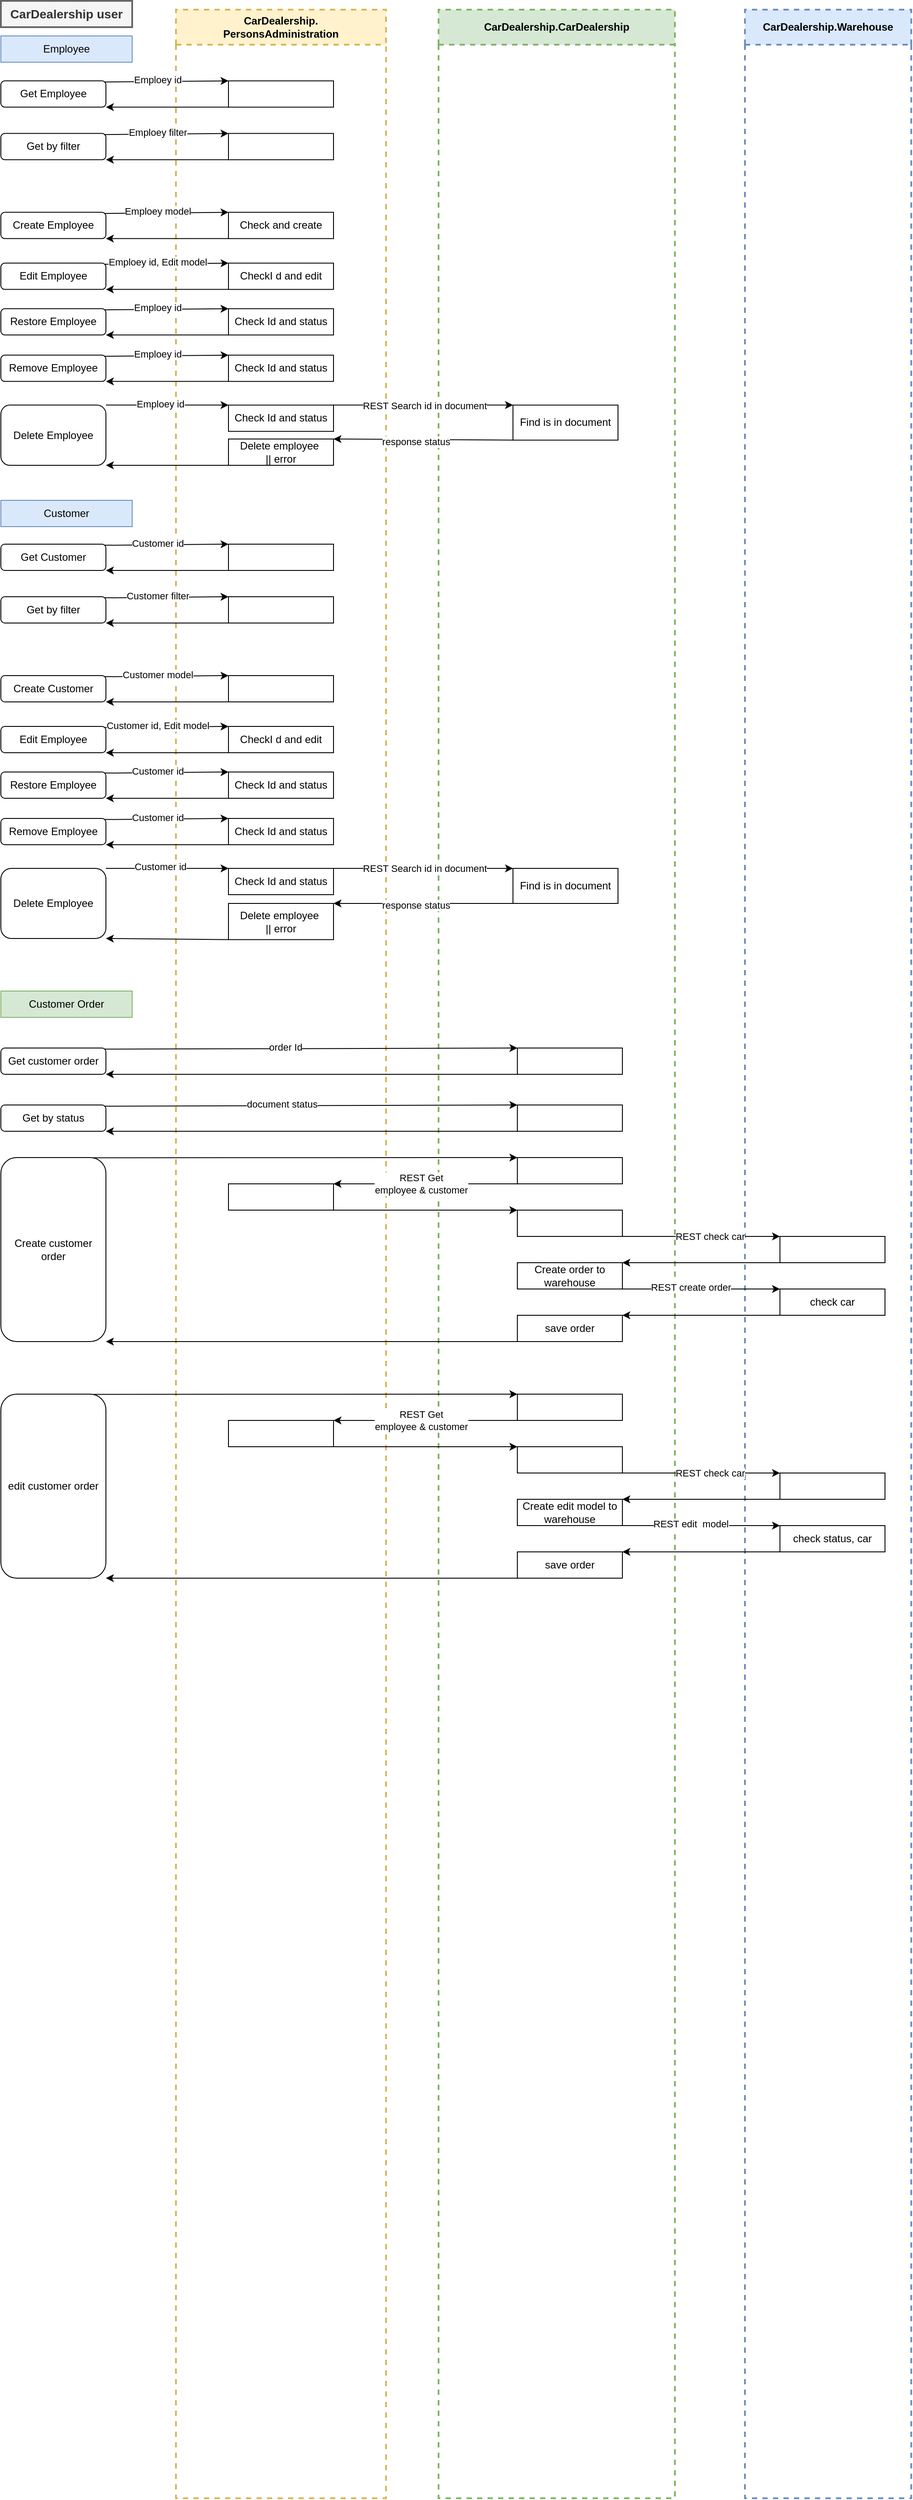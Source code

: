<mxfile version="21.6.5" type="device">
  <diagram name="Сторінка-1" id="L1LJ3Xz__yvtlqMjZck5">
    <mxGraphModel dx="1219" dy="722" grid="1" gridSize="10" guides="1" tooltips="1" connect="1" arrows="1" fold="1" page="1" pageScale="1" pageWidth="1169" pageHeight="827" math="0" shadow="0">
      <root>
        <mxCell id="0" />
        <mxCell id="1" parent="0" />
        <mxCell id="9Vv_cwGRtVyxHVXITMpo-1" value="CarDealership.&lt;div&gt;PersonsAdministration&lt;/div&gt;" style="swimlane;whiteSpace=wrap;html=1;dashed=1;fillColor=#fff2cc;strokeColor=#d6b656;strokeWidth=2;startSize=40;" parent="1" vertex="1">
          <mxGeometry x="280" y="40" width="240" height="2840" as="geometry" />
        </mxCell>
        <mxCell id="9Vv_cwGRtVyxHVXITMpo-8" style="rounded=0;orthogonalLoop=1;jettySize=auto;html=1;entryX=0;entryY=0;entryDx=0;entryDy=0;exitX=0.955;exitY=0.043;exitDx=0;exitDy=0;exitPerimeter=0;" parent="9Vv_cwGRtVyxHVXITMpo-1" source="6AtSezz89HY-rOXio-6f-1" target="9Vv_cwGRtVyxHVXITMpo-7" edge="1">
          <mxGeometry relative="1" as="geometry">
            <mxPoint x="-60" y="241.28" as="sourcePoint" />
            <mxPoint x="80" y="241.28" as="targetPoint" />
          </mxGeometry>
        </mxCell>
        <mxCell id="9Vv_cwGRtVyxHVXITMpo-9" value="Emploey model" style="edgeLabel;html=1;align=center;verticalAlign=middle;resizable=0;points=[];" parent="9Vv_cwGRtVyxHVXITMpo-8" vertex="1" connectable="0">
          <mxGeometry x="-0.114" y="2" relative="1" as="geometry">
            <mxPoint as="offset" />
          </mxGeometry>
        </mxCell>
        <mxCell id="6AtSezz89HY-rOXio-6f-1" value="Create Employee" style="rounded=1;whiteSpace=wrap;html=1;" parent="9Vv_cwGRtVyxHVXITMpo-1" vertex="1">
          <mxGeometry x="-200" y="231.28" width="120" height="30" as="geometry" />
        </mxCell>
        <mxCell id="9Vv_cwGRtVyxHVXITMpo-14" style="rounded=0;orthogonalLoop=1;jettySize=auto;html=1;exitX=0;exitY=1;exitDx=0;exitDy=0;entryX=1;entryY=1;entryDx=0;entryDy=0;" parent="9Vv_cwGRtVyxHVXITMpo-1" source="9Vv_cwGRtVyxHVXITMpo-7" target="6AtSezz89HY-rOXio-6f-1" edge="1">
          <mxGeometry relative="1" as="geometry" />
        </mxCell>
        <mxCell id="9Vv_cwGRtVyxHVXITMpo-16" style="rounded=0;orthogonalLoop=1;jettySize=auto;html=1;entryX=0;entryY=0;entryDx=0;entryDy=0;exitX=0.955;exitY=0.043;exitDx=0;exitDy=0;exitPerimeter=0;" parent="9Vv_cwGRtVyxHVXITMpo-1" source="9Vv_cwGRtVyxHVXITMpo-18" target="9Vv_cwGRtVyxHVXITMpo-19" edge="1">
          <mxGeometry relative="1" as="geometry">
            <mxPoint x="-60" y="299.28" as="sourcePoint" />
            <mxPoint x="80" y="299.28" as="targetPoint" />
          </mxGeometry>
        </mxCell>
        <mxCell id="9Vv_cwGRtVyxHVXITMpo-17" value="Emploey id, Edit model" style="edgeLabel;html=1;align=center;verticalAlign=middle;resizable=0;points=[];" parent="9Vv_cwGRtVyxHVXITMpo-16" vertex="1" connectable="0">
          <mxGeometry x="-0.114" y="2" relative="1" as="geometry">
            <mxPoint as="offset" />
          </mxGeometry>
        </mxCell>
        <mxCell id="9Vv_cwGRtVyxHVXITMpo-18" value="Edit Employee" style="rounded=1;whiteSpace=wrap;html=1;" parent="9Vv_cwGRtVyxHVXITMpo-1" vertex="1">
          <mxGeometry x="-200" y="289.28" width="120" height="30" as="geometry" />
        </mxCell>
        <mxCell id="9Vv_cwGRtVyxHVXITMpo-20" style="rounded=0;orthogonalLoop=1;jettySize=auto;html=1;exitX=0;exitY=1;exitDx=0;exitDy=0;entryX=1;entryY=1;entryDx=0;entryDy=0;" parent="9Vv_cwGRtVyxHVXITMpo-1" source="9Vv_cwGRtVyxHVXITMpo-19" target="9Vv_cwGRtVyxHVXITMpo-18" edge="1">
          <mxGeometry relative="1" as="geometry" />
        </mxCell>
        <mxCell id="9Vv_cwGRtVyxHVXITMpo-7" value="Check and create" style="rounded=0;whiteSpace=wrap;html=1;" parent="9Vv_cwGRtVyxHVXITMpo-1" vertex="1">
          <mxGeometry x="60" y="231.28" width="120" height="30" as="geometry" />
        </mxCell>
        <mxCell id="9Vv_cwGRtVyxHVXITMpo-19" value="CheckI d and edit" style="rounded=0;whiteSpace=wrap;html=1;" parent="9Vv_cwGRtVyxHVXITMpo-1" vertex="1">
          <mxGeometry x="60" y="289.28" width="120" height="30" as="geometry" />
        </mxCell>
        <mxCell id="9Vv_cwGRtVyxHVXITMpo-62" value="Delete employee&amp;nbsp;&lt;div&gt;|| error&lt;/div&gt;" style="rounded=0;whiteSpace=wrap;html=1;" parent="9Vv_cwGRtVyxHVXITMpo-1" vertex="1">
          <mxGeometry x="60" y="490" width="120" height="30" as="geometry" />
        </mxCell>
        <mxCell id="9Vv_cwGRtVyxHVXITMpo-31" value="" style="rounded=0;whiteSpace=wrap;html=1;" parent="9Vv_cwGRtVyxHVXITMpo-1" vertex="1">
          <mxGeometry x="60" y="81.28" width="120" height="30" as="geometry" />
        </mxCell>
        <mxCell id="9Vv_cwGRtVyxHVXITMpo-37" value="" style="rounded=0;whiteSpace=wrap;html=1;" parent="9Vv_cwGRtVyxHVXITMpo-1" vertex="1">
          <mxGeometry x="60" y="141.28" width="120" height="30" as="geometry" />
        </mxCell>
        <mxCell id="9Vv_cwGRtVyxHVXITMpo-43" value="Check Id and status" style="rounded=0;whiteSpace=wrap;html=1;" parent="9Vv_cwGRtVyxHVXITMpo-1" vertex="1">
          <mxGeometry x="60" y="341.28" width="120" height="30" as="geometry" />
        </mxCell>
        <mxCell id="9Vv_cwGRtVyxHVXITMpo-49" value="Check Id and status" style="rounded=0;whiteSpace=wrap;html=1;" parent="9Vv_cwGRtVyxHVXITMpo-1" vertex="1">
          <mxGeometry x="60" y="394.28" width="120" height="30" as="geometry" />
        </mxCell>
        <mxCell id="9Vv_cwGRtVyxHVXITMpo-55" value="Check Id and status" style="rounded=0;whiteSpace=wrap;html=1;" parent="9Vv_cwGRtVyxHVXITMpo-1" vertex="1">
          <mxGeometry x="60" y="451.28" width="120" height="30" as="geometry" />
        </mxCell>
        <mxCell id="2nJLoESrrKoE5sK8mSlh-21" value="Delete employee&amp;nbsp;&lt;div&gt;|| error&lt;/div&gt;" style="rounded=0;whiteSpace=wrap;html=1;" vertex="1" parent="9Vv_cwGRtVyxHVXITMpo-1">
          <mxGeometry x="60" y="1020" width="120" height="41.28" as="geometry" />
        </mxCell>
        <mxCell id="2nJLoESrrKoE5sK8mSlh-72" value="" style="rounded=0;whiteSpace=wrap;html=1;" vertex="1" parent="9Vv_cwGRtVyxHVXITMpo-1">
          <mxGeometry x="60" y="1340" width="120" height="30" as="geometry" />
        </mxCell>
        <mxCell id="9Vv_cwGRtVyxHVXITMpo-4" value="CarDealership user" style="text;html=1;align=center;verticalAlign=middle;whiteSpace=wrap;rounded=0;fillColor=#f5f5f5;strokeColor=#666666;fontColor=#333333;strokeWidth=2;fontSize=14;fontStyle=1" parent="1" vertex="1">
          <mxGeometry x="80" y="30" width="150" height="30" as="geometry" />
        </mxCell>
        <mxCell id="9Vv_cwGRtVyxHVXITMpo-10" value="CarDealership.CarDealership" style="swimlane;whiteSpace=wrap;html=1;dashed=1;fillColor=#d5e8d4;strokeColor=#82b366;strokeWidth=2;startSize=40;" parent="1" vertex="1">
          <mxGeometry x="580" y="40" width="270" height="2840" as="geometry" />
        </mxCell>
        <mxCell id="9Vv_cwGRtVyxHVXITMpo-57" value="Find is in document" style="rounded=0;whiteSpace=wrap;html=1;" parent="9Vv_cwGRtVyxHVXITMpo-10" vertex="1">
          <mxGeometry x="85" y="451.28" width="120" height="40" as="geometry" />
        </mxCell>
        <mxCell id="2nJLoESrrKoE5sK8mSlh-61" value="" style="rounded=0;whiteSpace=wrap;html=1;" vertex="1" parent="9Vv_cwGRtVyxHVXITMpo-10">
          <mxGeometry x="90" y="1185" width="120" height="30" as="geometry" />
        </mxCell>
        <mxCell id="2nJLoESrrKoE5sK8mSlh-75" value="" style="rounded=0;whiteSpace=wrap;html=1;" vertex="1" parent="9Vv_cwGRtVyxHVXITMpo-10">
          <mxGeometry x="90" y="1370" width="120" height="30" as="geometry" />
        </mxCell>
        <mxCell id="2nJLoESrrKoE5sK8mSlh-80" value="Create order to warehouse" style="rounded=0;whiteSpace=wrap;html=1;" vertex="1" parent="9Vv_cwGRtVyxHVXITMpo-10">
          <mxGeometry x="90" y="1430" width="120" height="30" as="geometry" />
        </mxCell>
        <mxCell id="2nJLoESrrKoE5sK8mSlh-84" value="save order" style="rounded=0;whiteSpace=wrap;html=1;" vertex="1" parent="9Vv_cwGRtVyxHVXITMpo-10">
          <mxGeometry x="90" y="1490" width="120" height="30" as="geometry" />
        </mxCell>
        <mxCell id="9Vv_cwGRtVyxHVXITMpo-12" value="CarDealership.Warehouse" style="swimlane;whiteSpace=wrap;html=1;dashed=1;fillColor=#dae8fc;strokeColor=#6c8ebf;strokeWidth=2;startSize=40;" parent="1" vertex="1">
          <mxGeometry x="930" y="40" width="190" height="2840" as="geometry" />
        </mxCell>
        <mxCell id="2nJLoESrrKoE5sK8mSlh-77" value="" style="rounded=0;whiteSpace=wrap;html=1;" vertex="1" parent="9Vv_cwGRtVyxHVXITMpo-12">
          <mxGeometry x="40" y="1400" width="120" height="30" as="geometry" />
        </mxCell>
        <mxCell id="2nJLoESrrKoE5sK8mSlh-83" value="check car" style="rounded=0;whiteSpace=wrap;html=1;" vertex="1" parent="9Vv_cwGRtVyxHVXITMpo-12">
          <mxGeometry x="40" y="1460" width="120" height="30" as="geometry" />
        </mxCell>
        <mxCell id="9Vv_cwGRtVyxHVXITMpo-28" style="rounded=0;orthogonalLoop=1;jettySize=auto;html=1;entryX=0;entryY=0;entryDx=0;entryDy=0;exitX=0.955;exitY=0.043;exitDx=0;exitDy=0;exitPerimeter=0;" parent="1" source="9Vv_cwGRtVyxHVXITMpo-30" target="9Vv_cwGRtVyxHVXITMpo-31" edge="1">
          <mxGeometry relative="1" as="geometry">
            <mxPoint x="220" y="131.28" as="sourcePoint" />
            <mxPoint x="360" y="131.28" as="targetPoint" />
          </mxGeometry>
        </mxCell>
        <mxCell id="9Vv_cwGRtVyxHVXITMpo-29" value="Emploey id" style="edgeLabel;html=1;align=center;verticalAlign=middle;resizable=0;points=[];" parent="9Vv_cwGRtVyxHVXITMpo-28" vertex="1" connectable="0">
          <mxGeometry x="-0.114" y="2" relative="1" as="geometry">
            <mxPoint as="offset" />
          </mxGeometry>
        </mxCell>
        <mxCell id="9Vv_cwGRtVyxHVXITMpo-30" value="Get Employee" style="rounded=1;whiteSpace=wrap;html=1;" parent="1" vertex="1">
          <mxGeometry x="80" y="121.28" width="120" height="30" as="geometry" />
        </mxCell>
        <mxCell id="9Vv_cwGRtVyxHVXITMpo-32" style="rounded=0;orthogonalLoop=1;jettySize=auto;html=1;exitX=0;exitY=1;exitDx=0;exitDy=0;entryX=1;entryY=1;entryDx=0;entryDy=0;" parent="1" source="9Vv_cwGRtVyxHVXITMpo-31" target="9Vv_cwGRtVyxHVXITMpo-30" edge="1">
          <mxGeometry relative="1" as="geometry" />
        </mxCell>
        <mxCell id="9Vv_cwGRtVyxHVXITMpo-34" style="rounded=0;orthogonalLoop=1;jettySize=auto;html=1;entryX=0;entryY=0;entryDx=0;entryDy=0;exitX=0.955;exitY=0.043;exitDx=0;exitDy=0;exitPerimeter=0;" parent="1" source="9Vv_cwGRtVyxHVXITMpo-36" target="9Vv_cwGRtVyxHVXITMpo-37" edge="1">
          <mxGeometry relative="1" as="geometry">
            <mxPoint x="220" y="191.28" as="sourcePoint" />
            <mxPoint x="360" y="191.28" as="targetPoint" />
          </mxGeometry>
        </mxCell>
        <mxCell id="9Vv_cwGRtVyxHVXITMpo-35" value="Emploey filter" style="edgeLabel;html=1;align=center;verticalAlign=middle;resizable=0;points=[];" parent="9Vv_cwGRtVyxHVXITMpo-34" vertex="1" connectable="0">
          <mxGeometry x="-0.114" y="2" relative="1" as="geometry">
            <mxPoint as="offset" />
          </mxGeometry>
        </mxCell>
        <mxCell id="9Vv_cwGRtVyxHVXITMpo-36" value="Get by filter" style="rounded=1;whiteSpace=wrap;html=1;" parent="1" vertex="1">
          <mxGeometry x="80" y="181.28" width="120" height="30" as="geometry" />
        </mxCell>
        <mxCell id="9Vv_cwGRtVyxHVXITMpo-38" style="rounded=0;orthogonalLoop=1;jettySize=auto;html=1;exitX=0;exitY=1;exitDx=0;exitDy=0;entryX=1;entryY=1;entryDx=0;entryDy=0;" parent="1" source="9Vv_cwGRtVyxHVXITMpo-37" target="9Vv_cwGRtVyxHVXITMpo-36" edge="1">
          <mxGeometry relative="1" as="geometry" />
        </mxCell>
        <mxCell id="9Vv_cwGRtVyxHVXITMpo-40" style="rounded=0;orthogonalLoop=1;jettySize=auto;html=1;entryX=0;entryY=0;entryDx=0;entryDy=0;exitX=0.955;exitY=0.043;exitDx=0;exitDy=0;exitPerimeter=0;" parent="1" source="9Vv_cwGRtVyxHVXITMpo-42" target="9Vv_cwGRtVyxHVXITMpo-43" edge="1">
          <mxGeometry relative="1" as="geometry">
            <mxPoint x="220" y="391.28" as="sourcePoint" />
            <mxPoint x="360" y="391.28" as="targetPoint" />
          </mxGeometry>
        </mxCell>
        <mxCell id="9Vv_cwGRtVyxHVXITMpo-41" value="Emploey id" style="edgeLabel;html=1;align=center;verticalAlign=middle;resizable=0;points=[];" parent="9Vv_cwGRtVyxHVXITMpo-40" vertex="1" connectable="0">
          <mxGeometry x="-0.114" y="2" relative="1" as="geometry">
            <mxPoint as="offset" />
          </mxGeometry>
        </mxCell>
        <mxCell id="9Vv_cwGRtVyxHVXITMpo-42" value="Restore Employee" style="rounded=1;whiteSpace=wrap;html=1;" parent="1" vertex="1">
          <mxGeometry x="80" y="381.28" width="120" height="30" as="geometry" />
        </mxCell>
        <mxCell id="9Vv_cwGRtVyxHVXITMpo-44" style="rounded=0;orthogonalLoop=1;jettySize=auto;html=1;exitX=0;exitY=1;exitDx=0;exitDy=0;entryX=1;entryY=1;entryDx=0;entryDy=0;" parent="1" source="9Vv_cwGRtVyxHVXITMpo-43" target="9Vv_cwGRtVyxHVXITMpo-42" edge="1">
          <mxGeometry relative="1" as="geometry" />
        </mxCell>
        <mxCell id="9Vv_cwGRtVyxHVXITMpo-46" style="rounded=0;orthogonalLoop=1;jettySize=auto;html=1;entryX=0;entryY=0;entryDx=0;entryDy=0;exitX=0.955;exitY=0.043;exitDx=0;exitDy=0;exitPerimeter=0;" parent="1" source="9Vv_cwGRtVyxHVXITMpo-48" target="9Vv_cwGRtVyxHVXITMpo-49" edge="1">
          <mxGeometry relative="1" as="geometry">
            <mxPoint x="220" y="444.28" as="sourcePoint" />
            <mxPoint x="360" y="444.28" as="targetPoint" />
          </mxGeometry>
        </mxCell>
        <mxCell id="9Vv_cwGRtVyxHVXITMpo-47" value="Emploey id" style="edgeLabel;html=1;align=center;verticalAlign=middle;resizable=0;points=[];" parent="9Vv_cwGRtVyxHVXITMpo-46" vertex="1" connectable="0">
          <mxGeometry x="-0.114" y="2" relative="1" as="geometry">
            <mxPoint as="offset" />
          </mxGeometry>
        </mxCell>
        <mxCell id="9Vv_cwGRtVyxHVXITMpo-48" value="Remove Employee" style="rounded=1;whiteSpace=wrap;html=1;" parent="1" vertex="1">
          <mxGeometry x="80" y="434.28" width="120" height="30" as="geometry" />
        </mxCell>
        <mxCell id="9Vv_cwGRtVyxHVXITMpo-50" style="rounded=0;orthogonalLoop=1;jettySize=auto;html=1;exitX=0;exitY=1;exitDx=0;exitDy=0;entryX=1;entryY=1;entryDx=0;entryDy=0;" parent="1" source="9Vv_cwGRtVyxHVXITMpo-49" target="9Vv_cwGRtVyxHVXITMpo-48" edge="1">
          <mxGeometry relative="1" as="geometry" />
        </mxCell>
        <mxCell id="9Vv_cwGRtVyxHVXITMpo-52" style="rounded=0;orthogonalLoop=1;jettySize=auto;html=1;entryX=0;entryY=0;entryDx=0;entryDy=0;exitX=1;exitY=0;exitDx=0;exitDy=0;" parent="1" source="9Vv_cwGRtVyxHVXITMpo-54" target="9Vv_cwGRtVyxHVXITMpo-55" edge="1">
          <mxGeometry relative="1" as="geometry">
            <mxPoint x="214.6" y="494.29" as="sourcePoint" />
            <mxPoint x="360" y="501.28" as="targetPoint" />
          </mxGeometry>
        </mxCell>
        <mxCell id="9Vv_cwGRtVyxHVXITMpo-53" value="Emploey id" style="edgeLabel;html=1;align=center;verticalAlign=middle;resizable=0;points=[];" parent="9Vv_cwGRtVyxHVXITMpo-52" vertex="1" connectable="0">
          <mxGeometry x="-0.114" y="2" relative="1" as="geometry">
            <mxPoint as="offset" />
          </mxGeometry>
        </mxCell>
        <mxCell id="9Vv_cwGRtVyxHVXITMpo-54" value="Delete Employee" style="rounded=1;whiteSpace=wrap;html=1;" parent="1" vertex="1">
          <mxGeometry x="80" y="491.28" width="120" height="68.72" as="geometry" />
        </mxCell>
        <mxCell id="9Vv_cwGRtVyxHVXITMpo-58" style="rounded=0;orthogonalLoop=1;jettySize=auto;html=1;exitX=1;exitY=0;exitDx=0;exitDy=0;entryX=0;entryY=0;entryDx=0;entryDy=0;" parent="1" source="9Vv_cwGRtVyxHVXITMpo-55" target="9Vv_cwGRtVyxHVXITMpo-57" edge="1">
          <mxGeometry relative="1" as="geometry" />
        </mxCell>
        <mxCell id="9Vv_cwGRtVyxHVXITMpo-59" value="REST Search id in document" style="edgeLabel;html=1;align=center;verticalAlign=middle;resizable=0;points=[];" parent="9Vv_cwGRtVyxHVXITMpo-58" vertex="1" connectable="0">
          <mxGeometry x="0.015" relative="1" as="geometry">
            <mxPoint as="offset" />
          </mxGeometry>
        </mxCell>
        <mxCell id="9Vv_cwGRtVyxHVXITMpo-63" style="rounded=0;orthogonalLoop=1;jettySize=auto;html=1;exitX=0;exitY=1;exitDx=0;exitDy=0;entryX=1;entryY=0;entryDx=0;entryDy=0;" parent="1" source="9Vv_cwGRtVyxHVXITMpo-57" target="9Vv_cwGRtVyxHVXITMpo-62" edge="1">
          <mxGeometry relative="1" as="geometry">
            <mxPoint x="477" y="531.28" as="targetPoint" />
          </mxGeometry>
        </mxCell>
        <mxCell id="9Vv_cwGRtVyxHVXITMpo-65" value="response status" style="edgeLabel;html=1;align=center;verticalAlign=middle;resizable=0;points=[];" parent="9Vv_cwGRtVyxHVXITMpo-63" vertex="1" connectable="0">
          <mxGeometry x="0.084" y="2" relative="1" as="geometry">
            <mxPoint as="offset" />
          </mxGeometry>
        </mxCell>
        <mxCell id="9Vv_cwGRtVyxHVXITMpo-64" style="rounded=0;orthogonalLoop=1;jettySize=auto;html=1;exitX=0;exitY=1;exitDx=0;exitDy=0;entryX=1;entryY=1;entryDx=0;entryDy=0;" parent="1" source="9Vv_cwGRtVyxHVXITMpo-62" target="9Vv_cwGRtVyxHVXITMpo-54" edge="1">
          <mxGeometry relative="1" as="geometry" />
        </mxCell>
        <mxCell id="2nJLoESrrKoE5sK8mSlh-2" value="Employee" style="text;html=1;strokeColor=#6c8ebf;fillColor=#dae8fc;align=center;verticalAlign=middle;whiteSpace=wrap;rounded=0;" vertex="1" parent="1">
          <mxGeometry x="80" y="70" width="150" height="30" as="geometry" />
        </mxCell>
        <mxCell id="2nJLoESrrKoE5sK8mSlh-3" value="Customer" style="text;html=1;strokeColor=#6c8ebf;fillColor=#dae8fc;align=center;verticalAlign=middle;whiteSpace=wrap;rounded=0;" vertex="1" parent="1">
          <mxGeometry x="80" y="600" width="150" height="30" as="geometry" />
        </mxCell>
        <mxCell id="2nJLoESrrKoE5sK8mSlh-9" style="rounded=0;orthogonalLoop=1;jettySize=auto;html=1;entryX=0;entryY=0;entryDx=0;entryDy=0;exitX=0.955;exitY=0.043;exitDx=0;exitDy=0;exitPerimeter=0;" edge="1" parent="1" source="2nJLoESrrKoE5sK8mSlh-11" target="2nJLoESrrKoE5sK8mSlh-19">
          <mxGeometry relative="1" as="geometry">
            <mxPoint x="220" y="810" as="sourcePoint" />
            <mxPoint x="360" y="810" as="targetPoint" />
          </mxGeometry>
        </mxCell>
        <mxCell id="2nJLoESrrKoE5sK8mSlh-10" value="Customer model" style="edgeLabel;html=1;align=center;verticalAlign=middle;resizable=0;points=[];" vertex="1" connectable="0" parent="2nJLoESrrKoE5sK8mSlh-9">
          <mxGeometry x="-0.114" y="2" relative="1" as="geometry">
            <mxPoint as="offset" />
          </mxGeometry>
        </mxCell>
        <mxCell id="2nJLoESrrKoE5sK8mSlh-11" value="Create Customer" style="rounded=1;whiteSpace=wrap;html=1;" vertex="1" parent="1">
          <mxGeometry x="80" y="800" width="120" height="30" as="geometry" />
        </mxCell>
        <mxCell id="2nJLoESrrKoE5sK8mSlh-12" style="rounded=0;orthogonalLoop=1;jettySize=auto;html=1;exitX=0;exitY=1;exitDx=0;exitDy=0;entryX=1;entryY=1;entryDx=0;entryDy=0;" edge="1" parent="1" source="2nJLoESrrKoE5sK8mSlh-19" target="2nJLoESrrKoE5sK8mSlh-11">
          <mxGeometry relative="1" as="geometry" />
        </mxCell>
        <mxCell id="2nJLoESrrKoE5sK8mSlh-14" style="rounded=0;orthogonalLoop=1;jettySize=auto;html=1;entryX=0;entryY=0;entryDx=0;entryDy=0;exitX=0.955;exitY=0.043;exitDx=0;exitDy=0;exitPerimeter=0;" edge="1" parent="1" source="2nJLoESrrKoE5sK8mSlh-16" target="2nJLoESrrKoE5sK8mSlh-20">
          <mxGeometry relative="1" as="geometry">
            <mxPoint x="220" y="868" as="sourcePoint" />
            <mxPoint x="360" y="868" as="targetPoint" />
          </mxGeometry>
        </mxCell>
        <mxCell id="2nJLoESrrKoE5sK8mSlh-15" value="Customer id, Edit model" style="edgeLabel;html=1;align=center;verticalAlign=middle;resizable=0;points=[];" vertex="1" connectable="0" parent="2nJLoESrrKoE5sK8mSlh-14">
          <mxGeometry x="-0.114" y="2" relative="1" as="geometry">
            <mxPoint as="offset" />
          </mxGeometry>
        </mxCell>
        <mxCell id="2nJLoESrrKoE5sK8mSlh-16" value="Edit Employee" style="rounded=1;whiteSpace=wrap;html=1;" vertex="1" parent="1">
          <mxGeometry x="80" y="858" width="120" height="30" as="geometry" />
        </mxCell>
        <mxCell id="2nJLoESrrKoE5sK8mSlh-17" style="rounded=0;orthogonalLoop=1;jettySize=auto;html=1;exitX=0;exitY=1;exitDx=0;exitDy=0;entryX=1;entryY=1;entryDx=0;entryDy=0;" edge="1" parent="1" source="2nJLoESrrKoE5sK8mSlh-20" target="2nJLoESrrKoE5sK8mSlh-16">
          <mxGeometry relative="1" as="geometry" />
        </mxCell>
        <mxCell id="2nJLoESrrKoE5sK8mSlh-19" value="" style="rounded=0;whiteSpace=wrap;html=1;" vertex="1" parent="1">
          <mxGeometry x="340" y="800" width="120" height="30" as="geometry" />
        </mxCell>
        <mxCell id="2nJLoESrrKoE5sK8mSlh-20" value="CheckI d and edit" style="rounded=0;whiteSpace=wrap;html=1;" vertex="1" parent="1">
          <mxGeometry x="340" y="858" width="120" height="30" as="geometry" />
        </mxCell>
        <mxCell id="2nJLoESrrKoE5sK8mSlh-22" value="" style="rounded=0;whiteSpace=wrap;html=1;" vertex="1" parent="1">
          <mxGeometry x="340" y="650" width="120" height="30" as="geometry" />
        </mxCell>
        <mxCell id="2nJLoESrrKoE5sK8mSlh-23" value="" style="rounded=0;whiteSpace=wrap;html=1;" vertex="1" parent="1">
          <mxGeometry x="340" y="710" width="120" height="30" as="geometry" />
        </mxCell>
        <mxCell id="2nJLoESrrKoE5sK8mSlh-24" value="Check Id and status" style="rounded=0;whiteSpace=wrap;html=1;" vertex="1" parent="1">
          <mxGeometry x="340" y="910" width="120" height="30" as="geometry" />
        </mxCell>
        <mxCell id="2nJLoESrrKoE5sK8mSlh-25" value="Check Id and status" style="rounded=0;whiteSpace=wrap;html=1;" vertex="1" parent="1">
          <mxGeometry x="340" y="963" width="120" height="30" as="geometry" />
        </mxCell>
        <mxCell id="2nJLoESrrKoE5sK8mSlh-26" value="Check Id and status" style="rounded=0;whiteSpace=wrap;html=1;" vertex="1" parent="1">
          <mxGeometry x="340" y="1020" width="120" height="30" as="geometry" />
        </mxCell>
        <mxCell id="2nJLoESrrKoE5sK8mSlh-27" value="Find is in document" style="rounded=0;whiteSpace=wrap;html=1;" vertex="1" parent="1">
          <mxGeometry x="665" y="1020" width="120" height="40" as="geometry" />
        </mxCell>
        <mxCell id="2nJLoESrrKoE5sK8mSlh-28" style="rounded=0;orthogonalLoop=1;jettySize=auto;html=1;entryX=0;entryY=0;entryDx=0;entryDy=0;exitX=0.955;exitY=0.043;exitDx=0;exitDy=0;exitPerimeter=0;" edge="1" parent="1" source="2nJLoESrrKoE5sK8mSlh-30" target="2nJLoESrrKoE5sK8mSlh-22">
          <mxGeometry relative="1" as="geometry">
            <mxPoint x="220" y="660" as="sourcePoint" />
            <mxPoint x="360" y="660" as="targetPoint" />
          </mxGeometry>
        </mxCell>
        <mxCell id="2nJLoESrrKoE5sK8mSlh-29" value="Customer id" style="edgeLabel;html=1;align=center;verticalAlign=middle;resizable=0;points=[];" vertex="1" connectable="0" parent="2nJLoESrrKoE5sK8mSlh-28">
          <mxGeometry x="-0.114" y="2" relative="1" as="geometry">
            <mxPoint as="offset" />
          </mxGeometry>
        </mxCell>
        <mxCell id="2nJLoESrrKoE5sK8mSlh-30" value="Get Customer" style="rounded=1;whiteSpace=wrap;html=1;" vertex="1" parent="1">
          <mxGeometry x="80" y="650" width="120" height="30" as="geometry" />
        </mxCell>
        <mxCell id="2nJLoESrrKoE5sK8mSlh-31" style="rounded=0;orthogonalLoop=1;jettySize=auto;html=1;exitX=0;exitY=1;exitDx=0;exitDy=0;entryX=1;entryY=1;entryDx=0;entryDy=0;" edge="1" parent="1" source="2nJLoESrrKoE5sK8mSlh-22" target="2nJLoESrrKoE5sK8mSlh-30">
          <mxGeometry relative="1" as="geometry" />
        </mxCell>
        <mxCell id="2nJLoESrrKoE5sK8mSlh-33" style="rounded=0;orthogonalLoop=1;jettySize=auto;html=1;entryX=0;entryY=0;entryDx=0;entryDy=0;exitX=0.955;exitY=0.043;exitDx=0;exitDy=0;exitPerimeter=0;" edge="1" parent="1" source="2nJLoESrrKoE5sK8mSlh-35" target="2nJLoESrrKoE5sK8mSlh-23">
          <mxGeometry relative="1" as="geometry">
            <mxPoint x="220" y="720" as="sourcePoint" />
            <mxPoint x="360" y="720" as="targetPoint" />
          </mxGeometry>
        </mxCell>
        <mxCell id="2nJLoESrrKoE5sK8mSlh-34" value="Customer filter" style="edgeLabel;html=1;align=center;verticalAlign=middle;resizable=0;points=[];" vertex="1" connectable="0" parent="2nJLoESrrKoE5sK8mSlh-33">
          <mxGeometry x="-0.114" y="2" relative="1" as="geometry">
            <mxPoint as="offset" />
          </mxGeometry>
        </mxCell>
        <mxCell id="2nJLoESrrKoE5sK8mSlh-35" value="Get by filter" style="rounded=1;whiteSpace=wrap;html=1;" vertex="1" parent="1">
          <mxGeometry x="80" y="710" width="120" height="30" as="geometry" />
        </mxCell>
        <mxCell id="2nJLoESrrKoE5sK8mSlh-36" style="rounded=0;orthogonalLoop=1;jettySize=auto;html=1;exitX=0;exitY=1;exitDx=0;exitDy=0;entryX=1;entryY=1;entryDx=0;entryDy=0;" edge="1" parent="1" source="2nJLoESrrKoE5sK8mSlh-23" target="2nJLoESrrKoE5sK8mSlh-35">
          <mxGeometry relative="1" as="geometry" />
        </mxCell>
        <mxCell id="2nJLoESrrKoE5sK8mSlh-38" style="rounded=0;orthogonalLoop=1;jettySize=auto;html=1;entryX=0;entryY=0;entryDx=0;entryDy=0;exitX=0.955;exitY=0.043;exitDx=0;exitDy=0;exitPerimeter=0;" edge="1" parent="1" source="2nJLoESrrKoE5sK8mSlh-40" target="2nJLoESrrKoE5sK8mSlh-24">
          <mxGeometry relative="1" as="geometry">
            <mxPoint x="220" y="920" as="sourcePoint" />
            <mxPoint x="360" y="920" as="targetPoint" />
          </mxGeometry>
        </mxCell>
        <mxCell id="2nJLoESrrKoE5sK8mSlh-39" value="Customer id" style="edgeLabel;html=1;align=center;verticalAlign=middle;resizable=0;points=[];" vertex="1" connectable="0" parent="2nJLoESrrKoE5sK8mSlh-38">
          <mxGeometry x="-0.114" y="2" relative="1" as="geometry">
            <mxPoint as="offset" />
          </mxGeometry>
        </mxCell>
        <mxCell id="2nJLoESrrKoE5sK8mSlh-40" value="Restore Employee" style="rounded=1;whiteSpace=wrap;html=1;" vertex="1" parent="1">
          <mxGeometry x="80" y="910" width="120" height="30" as="geometry" />
        </mxCell>
        <mxCell id="2nJLoESrrKoE5sK8mSlh-41" style="rounded=0;orthogonalLoop=1;jettySize=auto;html=1;exitX=0;exitY=1;exitDx=0;exitDy=0;entryX=1;entryY=1;entryDx=0;entryDy=0;" edge="1" parent="1" source="2nJLoESrrKoE5sK8mSlh-24" target="2nJLoESrrKoE5sK8mSlh-40">
          <mxGeometry relative="1" as="geometry" />
        </mxCell>
        <mxCell id="2nJLoESrrKoE5sK8mSlh-43" style="rounded=0;orthogonalLoop=1;jettySize=auto;html=1;entryX=0;entryY=0;entryDx=0;entryDy=0;exitX=0.955;exitY=0.043;exitDx=0;exitDy=0;exitPerimeter=0;" edge="1" parent="1" source="2nJLoESrrKoE5sK8mSlh-45" target="2nJLoESrrKoE5sK8mSlh-25">
          <mxGeometry relative="1" as="geometry">
            <mxPoint x="220" y="973" as="sourcePoint" />
            <mxPoint x="360" y="973" as="targetPoint" />
          </mxGeometry>
        </mxCell>
        <mxCell id="2nJLoESrrKoE5sK8mSlh-44" value="Customer id" style="edgeLabel;html=1;align=center;verticalAlign=middle;resizable=0;points=[];" vertex="1" connectable="0" parent="2nJLoESrrKoE5sK8mSlh-43">
          <mxGeometry x="-0.114" y="2" relative="1" as="geometry">
            <mxPoint as="offset" />
          </mxGeometry>
        </mxCell>
        <mxCell id="2nJLoESrrKoE5sK8mSlh-45" value="Remove Employee" style="rounded=1;whiteSpace=wrap;html=1;" vertex="1" parent="1">
          <mxGeometry x="80" y="963" width="120" height="30" as="geometry" />
        </mxCell>
        <mxCell id="2nJLoESrrKoE5sK8mSlh-46" style="rounded=0;orthogonalLoop=1;jettySize=auto;html=1;exitX=0;exitY=1;exitDx=0;exitDy=0;entryX=1;entryY=1;entryDx=0;entryDy=0;" edge="1" parent="1" source="2nJLoESrrKoE5sK8mSlh-25" target="2nJLoESrrKoE5sK8mSlh-45">
          <mxGeometry relative="1" as="geometry" />
        </mxCell>
        <mxCell id="2nJLoESrrKoE5sK8mSlh-47" style="rounded=0;orthogonalLoop=1;jettySize=auto;html=1;entryX=0;entryY=0;entryDx=0;entryDy=0;exitX=1;exitY=0;exitDx=0;exitDy=0;" edge="1" parent="1" source="2nJLoESrrKoE5sK8mSlh-49" target="2nJLoESrrKoE5sK8mSlh-26">
          <mxGeometry relative="1" as="geometry">
            <mxPoint x="214.6" y="1023.01" as="sourcePoint" />
            <mxPoint x="360" y="1030" as="targetPoint" />
          </mxGeometry>
        </mxCell>
        <mxCell id="2nJLoESrrKoE5sK8mSlh-48" value="Customer id" style="edgeLabel;html=1;align=center;verticalAlign=middle;resizable=0;points=[];" vertex="1" connectable="0" parent="2nJLoESrrKoE5sK8mSlh-47">
          <mxGeometry x="-0.114" y="2" relative="1" as="geometry">
            <mxPoint as="offset" />
          </mxGeometry>
        </mxCell>
        <mxCell id="2nJLoESrrKoE5sK8mSlh-49" value="Delete Employee" style="rounded=1;whiteSpace=wrap;html=1;" vertex="1" parent="1">
          <mxGeometry x="80" y="1020" width="120" height="80" as="geometry" />
        </mxCell>
        <mxCell id="2nJLoESrrKoE5sK8mSlh-50" style="rounded=0;orthogonalLoop=1;jettySize=auto;html=1;exitX=1;exitY=0;exitDx=0;exitDy=0;entryX=0;entryY=0;entryDx=0;entryDy=0;" edge="1" parent="1" source="2nJLoESrrKoE5sK8mSlh-26" target="2nJLoESrrKoE5sK8mSlh-27">
          <mxGeometry relative="1" as="geometry" />
        </mxCell>
        <mxCell id="2nJLoESrrKoE5sK8mSlh-51" value="REST Search id in document" style="edgeLabel;html=1;align=center;verticalAlign=middle;resizable=0;points=[];" vertex="1" connectable="0" parent="2nJLoESrrKoE5sK8mSlh-50">
          <mxGeometry x="0.015" relative="1" as="geometry">
            <mxPoint as="offset" />
          </mxGeometry>
        </mxCell>
        <mxCell id="2nJLoESrrKoE5sK8mSlh-52" style="rounded=0;orthogonalLoop=1;jettySize=auto;html=1;exitX=0;exitY=1;exitDx=0;exitDy=0;entryX=1;entryY=0;entryDx=0;entryDy=0;" edge="1" parent="1" source="2nJLoESrrKoE5sK8mSlh-27" target="2nJLoESrrKoE5sK8mSlh-21">
          <mxGeometry relative="1" as="geometry">
            <mxPoint x="477" y="1060" as="targetPoint" />
          </mxGeometry>
        </mxCell>
        <mxCell id="2nJLoESrrKoE5sK8mSlh-53" value="response status" style="edgeLabel;html=1;align=center;verticalAlign=middle;resizable=0;points=[];" vertex="1" connectable="0" parent="2nJLoESrrKoE5sK8mSlh-52">
          <mxGeometry x="0.084" y="2" relative="1" as="geometry">
            <mxPoint as="offset" />
          </mxGeometry>
        </mxCell>
        <mxCell id="2nJLoESrrKoE5sK8mSlh-54" style="rounded=0;orthogonalLoop=1;jettySize=auto;html=1;exitX=0;exitY=1;exitDx=0;exitDy=0;entryX=1;entryY=1;entryDx=0;entryDy=0;" edge="1" parent="1" source="2nJLoESrrKoE5sK8mSlh-21" target="2nJLoESrrKoE5sK8mSlh-49">
          <mxGeometry relative="1" as="geometry" />
        </mxCell>
        <mxCell id="2nJLoESrrKoE5sK8mSlh-56" value="Customer Order" style="text;html=1;strokeColor=#82b366;fillColor=#d5e8d4;align=center;verticalAlign=middle;whiteSpace=wrap;rounded=0;" vertex="1" parent="1">
          <mxGeometry x="80" y="1160" width="150" height="30" as="geometry" />
        </mxCell>
        <mxCell id="2nJLoESrrKoE5sK8mSlh-57" style="rounded=0;orthogonalLoop=1;jettySize=auto;html=1;entryX=0;entryY=0;entryDx=0;entryDy=0;exitX=0.955;exitY=0.043;exitDx=0;exitDy=0;exitPerimeter=0;" edge="1" parent="1" source="2nJLoESrrKoE5sK8mSlh-59" target="2nJLoESrrKoE5sK8mSlh-61">
          <mxGeometry relative="1" as="geometry">
            <mxPoint x="220" y="1235" as="sourcePoint" />
            <mxPoint x="360" y="1235" as="targetPoint" />
          </mxGeometry>
        </mxCell>
        <mxCell id="2nJLoESrrKoE5sK8mSlh-58" value="order Id" style="edgeLabel;html=1;align=center;verticalAlign=middle;resizable=0;points=[];" vertex="1" connectable="0" parent="2nJLoESrrKoE5sK8mSlh-57">
          <mxGeometry x="-0.114" y="2" relative="1" as="geometry">
            <mxPoint as="offset" />
          </mxGeometry>
        </mxCell>
        <mxCell id="2nJLoESrrKoE5sK8mSlh-59" value="Get customer order" style="rounded=1;whiteSpace=wrap;html=1;" vertex="1" parent="1">
          <mxGeometry x="80" y="1225" width="120" height="30" as="geometry" />
        </mxCell>
        <mxCell id="2nJLoESrrKoE5sK8mSlh-60" style="rounded=0;orthogonalLoop=1;jettySize=auto;html=1;exitX=0;exitY=1;exitDx=0;exitDy=0;entryX=1;entryY=1;entryDx=0;entryDy=0;" edge="1" parent="1" source="2nJLoESrrKoE5sK8mSlh-61" target="2nJLoESrrKoE5sK8mSlh-59">
          <mxGeometry relative="1" as="geometry" />
        </mxCell>
        <mxCell id="2nJLoESrrKoE5sK8mSlh-62" value="" style="rounded=0;whiteSpace=wrap;html=1;" vertex="1" parent="1">
          <mxGeometry x="670" y="1290" width="120" height="30" as="geometry" />
        </mxCell>
        <mxCell id="2nJLoESrrKoE5sK8mSlh-63" style="rounded=0;orthogonalLoop=1;jettySize=auto;html=1;entryX=0;entryY=0;entryDx=0;entryDy=0;exitX=0.893;exitY=0.047;exitDx=0;exitDy=0;exitPerimeter=0;" edge="1" parent="1" source="2nJLoESrrKoE5sK8mSlh-65" target="2nJLoESrrKoE5sK8mSlh-62">
          <mxGeometry relative="1" as="geometry">
            <mxPoint x="220" y="1300" as="sourcePoint" />
            <mxPoint x="360" y="1300" as="targetPoint" />
          </mxGeometry>
        </mxCell>
        <mxCell id="2nJLoESrrKoE5sK8mSlh-64" value="document status" style="edgeLabel;html=1;align=center;verticalAlign=middle;resizable=0;points=[];" vertex="1" connectable="0" parent="2nJLoESrrKoE5sK8mSlh-63">
          <mxGeometry x="-0.114" y="2" relative="1" as="geometry">
            <mxPoint as="offset" />
          </mxGeometry>
        </mxCell>
        <mxCell id="2nJLoESrrKoE5sK8mSlh-65" value="Get by status" style="rounded=1;whiteSpace=wrap;html=1;" vertex="1" parent="1">
          <mxGeometry x="80" y="1290" width="120" height="30" as="geometry" />
        </mxCell>
        <mxCell id="2nJLoESrrKoE5sK8mSlh-66" style="rounded=0;orthogonalLoop=1;jettySize=auto;html=1;exitX=0;exitY=1;exitDx=0;exitDy=0;entryX=1;entryY=1;entryDx=0;entryDy=0;" edge="1" parent="1" source="2nJLoESrrKoE5sK8mSlh-62" target="2nJLoESrrKoE5sK8mSlh-65">
          <mxGeometry relative="1" as="geometry" />
        </mxCell>
        <mxCell id="2nJLoESrrKoE5sK8mSlh-73" style="rounded=0;orthogonalLoop=1;jettySize=auto;html=1;exitX=0;exitY=1;exitDx=0;exitDy=0;entryX=1;entryY=0;entryDx=0;entryDy=0;" edge="1" parent="1" source="2nJLoESrrKoE5sK8mSlh-67" target="2nJLoESrrKoE5sK8mSlh-72">
          <mxGeometry relative="1" as="geometry" />
        </mxCell>
        <mxCell id="2nJLoESrrKoE5sK8mSlh-74" value="REST Get&lt;br&gt;employee &amp;amp; customer" style="edgeLabel;html=1;align=center;verticalAlign=middle;resizable=0;points=[];" vertex="1" connectable="0" parent="2nJLoESrrKoE5sK8mSlh-73">
          <mxGeometry x="-0.339" y="-1" relative="1" as="geometry">
            <mxPoint x="-41" y="1" as="offset" />
          </mxGeometry>
        </mxCell>
        <mxCell id="2nJLoESrrKoE5sK8mSlh-67" value="" style="rounded=0;whiteSpace=wrap;html=1;" vertex="1" parent="1">
          <mxGeometry x="670" y="1350" width="120" height="30" as="geometry" />
        </mxCell>
        <mxCell id="2nJLoESrrKoE5sK8mSlh-68" style="rounded=0;orthogonalLoop=1;jettySize=auto;html=1;entryX=0;entryY=0;entryDx=0;entryDy=0;exitX=0.88;exitY=0.001;exitDx=0;exitDy=0;exitPerimeter=0;" edge="1" parent="1" source="2nJLoESrrKoE5sK8mSlh-70" target="2nJLoESrrKoE5sK8mSlh-67">
          <mxGeometry relative="1" as="geometry">
            <mxPoint x="220" y="1360" as="sourcePoint" />
            <mxPoint x="360" y="1360" as="targetPoint" />
          </mxGeometry>
        </mxCell>
        <mxCell id="2nJLoESrrKoE5sK8mSlh-70" value="Create customer order" style="rounded=1;whiteSpace=wrap;html=1;" vertex="1" parent="1">
          <mxGeometry x="80" y="1350" width="120" height="210" as="geometry" />
        </mxCell>
        <mxCell id="2nJLoESrrKoE5sK8mSlh-76" style="rounded=0;orthogonalLoop=1;jettySize=auto;html=1;exitX=1;exitY=1;exitDx=0;exitDy=0;entryX=0;entryY=0;entryDx=0;entryDy=0;" edge="1" parent="1" source="2nJLoESrrKoE5sK8mSlh-72" target="2nJLoESrrKoE5sK8mSlh-75">
          <mxGeometry relative="1" as="geometry" />
        </mxCell>
        <mxCell id="2nJLoESrrKoE5sK8mSlh-78" style="rounded=0;orthogonalLoop=1;jettySize=auto;html=1;exitX=1;exitY=1;exitDx=0;exitDy=0;entryX=0;entryY=0;entryDx=0;entryDy=0;" edge="1" parent="1" source="2nJLoESrrKoE5sK8mSlh-75" target="2nJLoESrrKoE5sK8mSlh-77">
          <mxGeometry relative="1" as="geometry" />
        </mxCell>
        <mxCell id="2nJLoESrrKoE5sK8mSlh-79" value="REST check car" style="edgeLabel;html=1;align=center;verticalAlign=middle;resizable=0;points=[];" vertex="1" connectable="0" parent="2nJLoESrrKoE5sK8mSlh-78">
          <mxGeometry x="0.229" y="-3" relative="1" as="geometry">
            <mxPoint x="-11" y="-3" as="offset" />
          </mxGeometry>
        </mxCell>
        <mxCell id="2nJLoESrrKoE5sK8mSlh-81" style="rounded=0;orthogonalLoop=1;jettySize=auto;html=1;exitX=0;exitY=1;exitDx=0;exitDy=0;entryX=1;entryY=0;entryDx=0;entryDy=0;" edge="1" parent="1" source="2nJLoESrrKoE5sK8mSlh-77" target="2nJLoESrrKoE5sK8mSlh-80">
          <mxGeometry relative="1" as="geometry" />
        </mxCell>
        <mxCell id="2nJLoESrrKoE5sK8mSlh-82" style="rounded=0;orthogonalLoop=1;jettySize=auto;html=1;exitX=1;exitY=1;exitDx=0;exitDy=0;entryX=0;entryY=0;entryDx=0;entryDy=0;" edge="1" parent="1" source="2nJLoESrrKoE5sK8mSlh-80" target="2nJLoESrrKoE5sK8mSlh-83">
          <mxGeometry relative="1" as="geometry">
            <mxPoint x="980" y="1510" as="targetPoint" />
          </mxGeometry>
        </mxCell>
        <mxCell id="2nJLoESrrKoE5sK8mSlh-87" value="REST create order" style="edgeLabel;html=1;align=center;verticalAlign=middle;resizable=0;points=[];" vertex="1" connectable="0" parent="2nJLoESrrKoE5sK8mSlh-82">
          <mxGeometry x="-0.141" y="2" relative="1" as="geometry">
            <mxPoint as="offset" />
          </mxGeometry>
        </mxCell>
        <mxCell id="2nJLoESrrKoE5sK8mSlh-85" style="rounded=0;orthogonalLoop=1;jettySize=auto;html=1;exitX=0;exitY=1;exitDx=0;exitDy=0;entryX=1;entryY=0;entryDx=0;entryDy=0;" edge="1" parent="1" source="2nJLoESrrKoE5sK8mSlh-83" target="2nJLoESrrKoE5sK8mSlh-84">
          <mxGeometry relative="1" as="geometry" />
        </mxCell>
        <mxCell id="2nJLoESrrKoE5sK8mSlh-86" style="rounded=0;orthogonalLoop=1;jettySize=auto;html=1;exitX=0;exitY=1;exitDx=0;exitDy=0;entryX=1;entryY=1;entryDx=0;entryDy=0;" edge="1" parent="1" source="2nJLoESrrKoE5sK8mSlh-84" target="2nJLoESrrKoE5sK8mSlh-70">
          <mxGeometry relative="1" as="geometry" />
        </mxCell>
        <mxCell id="2nJLoESrrKoE5sK8mSlh-96" value="" style="rounded=0;whiteSpace=wrap;html=1;" vertex="1" parent="1">
          <mxGeometry x="340" y="1650" width="120" height="30" as="geometry" />
        </mxCell>
        <mxCell id="2nJLoESrrKoE5sK8mSlh-97" value="" style="rounded=0;whiteSpace=wrap;html=1;" vertex="1" parent="1">
          <mxGeometry x="670" y="1680" width="120" height="30" as="geometry" />
        </mxCell>
        <mxCell id="2nJLoESrrKoE5sK8mSlh-98" value="Create edit model to warehouse" style="rounded=0;whiteSpace=wrap;html=1;" vertex="1" parent="1">
          <mxGeometry x="670" y="1740" width="120" height="30" as="geometry" />
        </mxCell>
        <mxCell id="2nJLoESrrKoE5sK8mSlh-99" value="save order" style="rounded=0;whiteSpace=wrap;html=1;" vertex="1" parent="1">
          <mxGeometry x="670" y="1800" width="120" height="30" as="geometry" />
        </mxCell>
        <mxCell id="2nJLoESrrKoE5sK8mSlh-100" value="" style="rounded=0;whiteSpace=wrap;html=1;" vertex="1" parent="1">
          <mxGeometry x="970" y="1710" width="120" height="30" as="geometry" />
        </mxCell>
        <mxCell id="2nJLoESrrKoE5sK8mSlh-101" value="check status, car" style="rounded=0;whiteSpace=wrap;html=1;" vertex="1" parent="1">
          <mxGeometry x="970" y="1770" width="120" height="30" as="geometry" />
        </mxCell>
        <mxCell id="2nJLoESrrKoE5sK8mSlh-102" style="rounded=0;orthogonalLoop=1;jettySize=auto;html=1;exitX=0;exitY=1;exitDx=0;exitDy=0;entryX=1;entryY=0;entryDx=0;entryDy=0;" edge="1" parent="1" source="2nJLoESrrKoE5sK8mSlh-104" target="2nJLoESrrKoE5sK8mSlh-96">
          <mxGeometry relative="1" as="geometry" />
        </mxCell>
        <mxCell id="2nJLoESrrKoE5sK8mSlh-103" value="REST Get&lt;br&gt;employee &amp;amp; customer" style="edgeLabel;html=1;align=center;verticalAlign=middle;resizable=0;points=[];" vertex="1" connectable="0" parent="2nJLoESrrKoE5sK8mSlh-102">
          <mxGeometry x="-0.339" y="-1" relative="1" as="geometry">
            <mxPoint x="-41" y="1" as="offset" />
          </mxGeometry>
        </mxCell>
        <mxCell id="2nJLoESrrKoE5sK8mSlh-104" value="" style="rounded=0;whiteSpace=wrap;html=1;" vertex="1" parent="1">
          <mxGeometry x="670" y="1620" width="120" height="30" as="geometry" />
        </mxCell>
        <mxCell id="2nJLoESrrKoE5sK8mSlh-105" style="rounded=0;orthogonalLoop=1;jettySize=auto;html=1;entryX=0;entryY=0;entryDx=0;entryDy=0;exitX=0.88;exitY=0.001;exitDx=0;exitDy=0;exitPerimeter=0;" edge="1" parent="1" source="2nJLoESrrKoE5sK8mSlh-107" target="2nJLoESrrKoE5sK8mSlh-104">
          <mxGeometry relative="1" as="geometry">
            <mxPoint x="220" y="1630" as="sourcePoint" />
            <mxPoint x="360" y="1630" as="targetPoint" />
          </mxGeometry>
        </mxCell>
        <mxCell id="2nJLoESrrKoE5sK8mSlh-107" value="edit customer order" style="rounded=1;whiteSpace=wrap;html=1;" vertex="1" parent="1">
          <mxGeometry x="80" y="1620" width="120" height="210" as="geometry" />
        </mxCell>
        <mxCell id="2nJLoESrrKoE5sK8mSlh-108" style="rounded=0;orthogonalLoop=1;jettySize=auto;html=1;exitX=1;exitY=1;exitDx=0;exitDy=0;entryX=0;entryY=0;entryDx=0;entryDy=0;" edge="1" parent="1" source="2nJLoESrrKoE5sK8mSlh-96" target="2nJLoESrrKoE5sK8mSlh-97">
          <mxGeometry relative="1" as="geometry" />
        </mxCell>
        <mxCell id="2nJLoESrrKoE5sK8mSlh-109" style="rounded=0;orthogonalLoop=1;jettySize=auto;html=1;exitX=1;exitY=1;exitDx=0;exitDy=0;entryX=0;entryY=0;entryDx=0;entryDy=0;" edge="1" parent="1" source="2nJLoESrrKoE5sK8mSlh-97" target="2nJLoESrrKoE5sK8mSlh-100">
          <mxGeometry relative="1" as="geometry" />
        </mxCell>
        <mxCell id="2nJLoESrrKoE5sK8mSlh-110" value="REST check car" style="edgeLabel;html=1;align=center;verticalAlign=middle;resizable=0;points=[];" vertex="1" connectable="0" parent="2nJLoESrrKoE5sK8mSlh-109">
          <mxGeometry x="0.229" y="-3" relative="1" as="geometry">
            <mxPoint x="-11" y="-3" as="offset" />
          </mxGeometry>
        </mxCell>
        <mxCell id="2nJLoESrrKoE5sK8mSlh-111" style="rounded=0;orthogonalLoop=1;jettySize=auto;html=1;exitX=0;exitY=1;exitDx=0;exitDy=0;entryX=1;entryY=0;entryDx=0;entryDy=0;" edge="1" parent="1" source="2nJLoESrrKoE5sK8mSlh-100" target="2nJLoESrrKoE5sK8mSlh-98">
          <mxGeometry relative="1" as="geometry" />
        </mxCell>
        <mxCell id="2nJLoESrrKoE5sK8mSlh-112" style="rounded=0;orthogonalLoop=1;jettySize=auto;html=1;exitX=1;exitY=1;exitDx=0;exitDy=0;entryX=0;entryY=0;entryDx=0;entryDy=0;" edge="1" parent="1" source="2nJLoESrrKoE5sK8mSlh-98" target="2nJLoESrrKoE5sK8mSlh-101">
          <mxGeometry relative="1" as="geometry">
            <mxPoint x="980" y="1780" as="targetPoint" />
          </mxGeometry>
        </mxCell>
        <mxCell id="2nJLoESrrKoE5sK8mSlh-113" value="REST edit&amp;nbsp; model" style="edgeLabel;html=1;align=center;verticalAlign=middle;resizable=0;points=[];" vertex="1" connectable="0" parent="2nJLoESrrKoE5sK8mSlh-112">
          <mxGeometry x="-0.141" y="2" relative="1" as="geometry">
            <mxPoint as="offset" />
          </mxGeometry>
        </mxCell>
        <mxCell id="2nJLoESrrKoE5sK8mSlh-114" style="rounded=0;orthogonalLoop=1;jettySize=auto;html=1;exitX=0;exitY=1;exitDx=0;exitDy=0;entryX=1;entryY=0;entryDx=0;entryDy=0;" edge="1" parent="1" source="2nJLoESrrKoE5sK8mSlh-101" target="2nJLoESrrKoE5sK8mSlh-99">
          <mxGeometry relative="1" as="geometry" />
        </mxCell>
        <mxCell id="2nJLoESrrKoE5sK8mSlh-115" style="rounded=0;orthogonalLoop=1;jettySize=auto;html=1;exitX=0;exitY=1;exitDx=0;exitDy=0;entryX=1;entryY=1;entryDx=0;entryDy=0;" edge="1" parent="1" source="2nJLoESrrKoE5sK8mSlh-99" target="2nJLoESrrKoE5sK8mSlh-107">
          <mxGeometry relative="1" as="geometry" />
        </mxCell>
      </root>
    </mxGraphModel>
  </diagram>
</mxfile>

